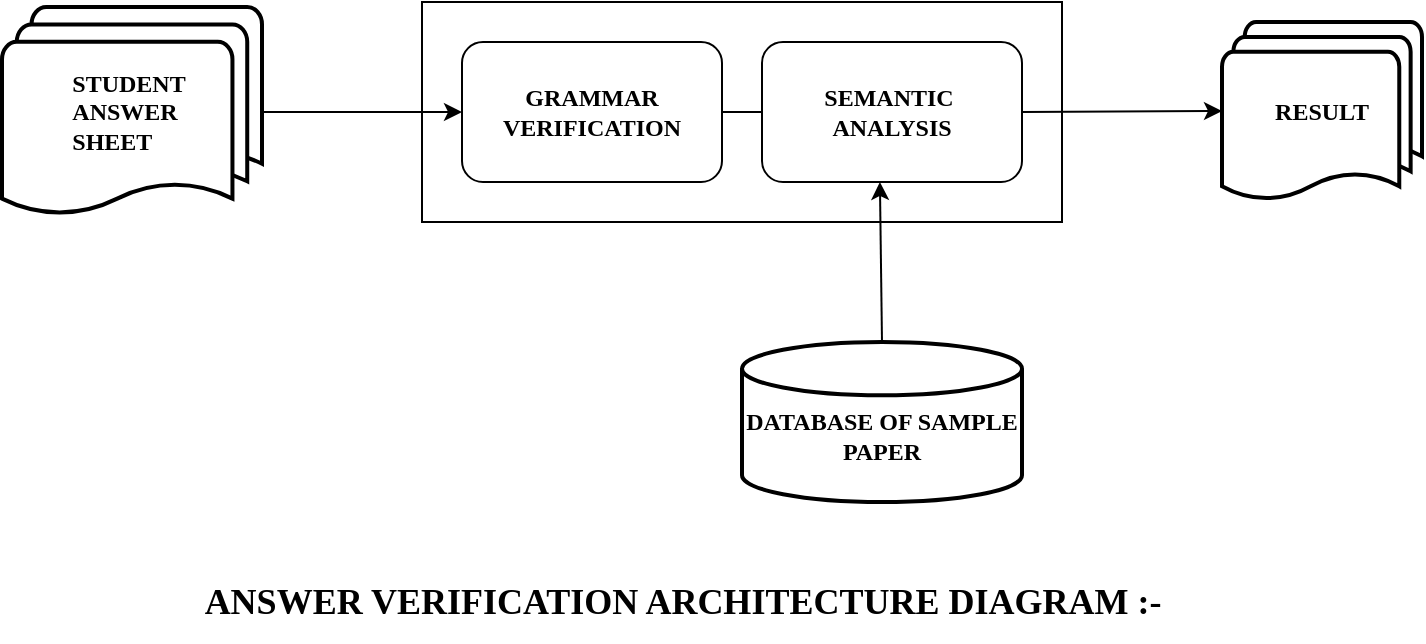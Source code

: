 <mxfile version="21.7.1" type="device">
  <diagram name="Page-1" id="BiJPA7HASOZCbi4nRhK1">
    <mxGraphModel dx="1723" dy="707" grid="1" gridSize="10" guides="1" tooltips="1" connect="1" arrows="1" fold="1" page="1" pageScale="1" pageWidth="850" pageHeight="1100" math="0" shadow="0">
      <root>
        <mxCell id="0" />
        <mxCell id="1" parent="0" />
        <mxCell id="znuaqNCw2sBcnTK18KOd-12" value="" style="rounded=0;whiteSpace=wrap;html=1;" parent="1" vertex="1">
          <mxGeometry x="300" y="100" width="320" height="110" as="geometry" />
        </mxCell>
        <mxCell id="znuaqNCw2sBcnTK18KOd-1" value="&lt;h4&gt;&lt;div style=&quot;text-align: justify;&quot;&gt;&lt;b style=&quot;background-color: initial;&quot;&gt;&lt;font face=&quot;Verdana&quot;&gt;STUDENT&amp;nbsp;&lt;/font&gt;&lt;/b&gt;&lt;/div&gt;&lt;b&gt;&lt;div style=&quot;text-align: justify;&quot;&gt;&lt;b style=&quot;background-color: initial;&quot;&gt;&lt;font face=&quot;Verdana&quot;&gt;ANSWER&lt;/font&gt;&lt;/b&gt;&lt;/div&gt;&lt;/b&gt;&lt;b&gt;&lt;div style=&quot;text-align: justify;&quot;&gt;&lt;b style=&quot;background-color: initial;&quot;&gt;&lt;font face=&quot;Verdana&quot;&gt;SHEET&lt;/font&gt;&lt;/b&gt;&lt;/div&gt;&lt;/b&gt;&lt;/h4&gt;" style="strokeWidth=2;html=1;shape=mxgraph.flowchart.multi-document;whiteSpace=wrap;" parent="1" vertex="1">
          <mxGeometry x="90" y="102.5" width="130" height="105" as="geometry" />
        </mxCell>
        <mxCell id="znuaqNCw2sBcnTK18KOd-9" value="" style="endArrow=classic;html=1;rounded=0;exitX=1;exitY=0.5;exitDx=0;exitDy=0;exitPerimeter=0;entryX=0;entryY=0.5;entryDx=0;entryDy=0;" parent="1" source="znuaqNCw2sBcnTK18KOd-1" target="znuaqNCw2sBcnTK18KOd-13" edge="1">
          <mxGeometry width="50" height="50" relative="1" as="geometry">
            <mxPoint x="220" y="180" as="sourcePoint" />
            <mxPoint x="310" y="155" as="targetPoint" />
          </mxGeometry>
        </mxCell>
        <mxCell id="znuaqNCw2sBcnTK18KOd-10" value="" style="endArrow=classic;html=1;rounded=0;exitX=1;exitY=0.5;exitDx=0;exitDy=0;entryX=0;entryY=0.5;entryDx=0;entryDy=0;" parent="1" source="znuaqNCw2sBcnTK18KOd-14" edge="1">
          <mxGeometry width="50" height="50" relative="1" as="geometry">
            <mxPoint x="610" y="154.5" as="sourcePoint" />
            <mxPoint x="700" y="154.5" as="targetPoint" />
          </mxGeometry>
        </mxCell>
        <mxCell id="znuaqNCw2sBcnTK18KOd-13" value="&lt;b&gt;&lt;font face=&quot;Verdana&quot;&gt;GRAMMAR&lt;br&gt;VERIFICATION&lt;/font&gt;&lt;/b&gt;" style="rounded=1;whiteSpace=wrap;html=1;" parent="1" vertex="1">
          <mxGeometry x="320" y="120" width="130" height="70" as="geometry" />
        </mxCell>
        <mxCell id="znuaqNCw2sBcnTK18KOd-14" value="&lt;font face=&quot;Verdana&quot;&gt;&lt;b&gt;SEMANTIC&amp;nbsp;&lt;br&gt;ANALYSIS&lt;/b&gt;&lt;/font&gt;" style="rounded=1;whiteSpace=wrap;html=1;" parent="1" vertex="1">
          <mxGeometry x="470" y="120" width="130" height="70" as="geometry" />
        </mxCell>
        <mxCell id="znuaqNCw2sBcnTK18KOd-15" value="&lt;h4&gt;&lt;div style=&quot;text-align: justify;&quot;&gt;&lt;font face=&quot;Verdana&quot;&gt;RESULT&lt;/font&gt;&lt;/div&gt;&lt;/h4&gt;" style="strokeWidth=2;html=1;shape=mxgraph.flowchart.multi-document;whiteSpace=wrap;" parent="1" vertex="1">
          <mxGeometry x="700" y="110" width="100" height="90" as="geometry" />
        </mxCell>
        <mxCell id="znuaqNCw2sBcnTK18KOd-19" value="" style="endArrow=classic;html=1;rounded=0;exitX=0.5;exitY=0;exitDx=0;exitDy=0;exitPerimeter=0;" parent="1" source="znuaqNCw2sBcnTK18KOd-20" edge="1">
          <mxGeometry width="50" height="50" relative="1" as="geometry">
            <mxPoint x="529.54" y="270" as="sourcePoint" />
            <mxPoint x="528.95" y="190" as="targetPoint" />
          </mxGeometry>
        </mxCell>
        <mxCell id="znuaqNCw2sBcnTK18KOd-20" value="&lt;b&gt;&lt;font face=&quot;Verdana&quot;&gt;&lt;br&gt;DATABASE OF SAMPLE PAPER&lt;/font&gt;&lt;/b&gt;" style="strokeWidth=2;html=1;shape=mxgraph.flowchart.database;whiteSpace=wrap;" parent="1" vertex="1">
          <mxGeometry x="460" y="270" width="140" height="80" as="geometry" />
        </mxCell>
        <mxCell id="znuaqNCw2sBcnTK18KOd-23" value="" style="endArrow=none;html=1;rounded=0;exitX=1;exitY=0.5;exitDx=0;exitDy=0;entryX=0;entryY=0.5;entryDx=0;entryDy=0;" parent="1" source="znuaqNCw2sBcnTK18KOd-13" target="znuaqNCw2sBcnTK18KOd-14" edge="1">
          <mxGeometry width="50" height="50" relative="1" as="geometry">
            <mxPoint x="420" y="220" as="sourcePoint" />
            <mxPoint x="470" y="170" as="targetPoint" />
          </mxGeometry>
        </mxCell>
        <mxCell id="znuaqNCw2sBcnTK18KOd-25" value="&lt;font style=&quot;font-size: 18px;&quot; face=&quot;Verdana&quot;&gt;&lt;b style=&quot;&quot;&gt;ANSWER VERIFICATION ARCHITECTURE DIAGRAM :-&lt;/b&gt;&lt;/font&gt;" style="text;html=1;align=center;verticalAlign=middle;resizable=0;points=[];autosize=1;strokeColor=none;fillColor=none;" parent="1" vertex="1">
          <mxGeometry x="150" y="380" width="560" height="40" as="geometry" />
        </mxCell>
      </root>
    </mxGraphModel>
  </diagram>
</mxfile>

